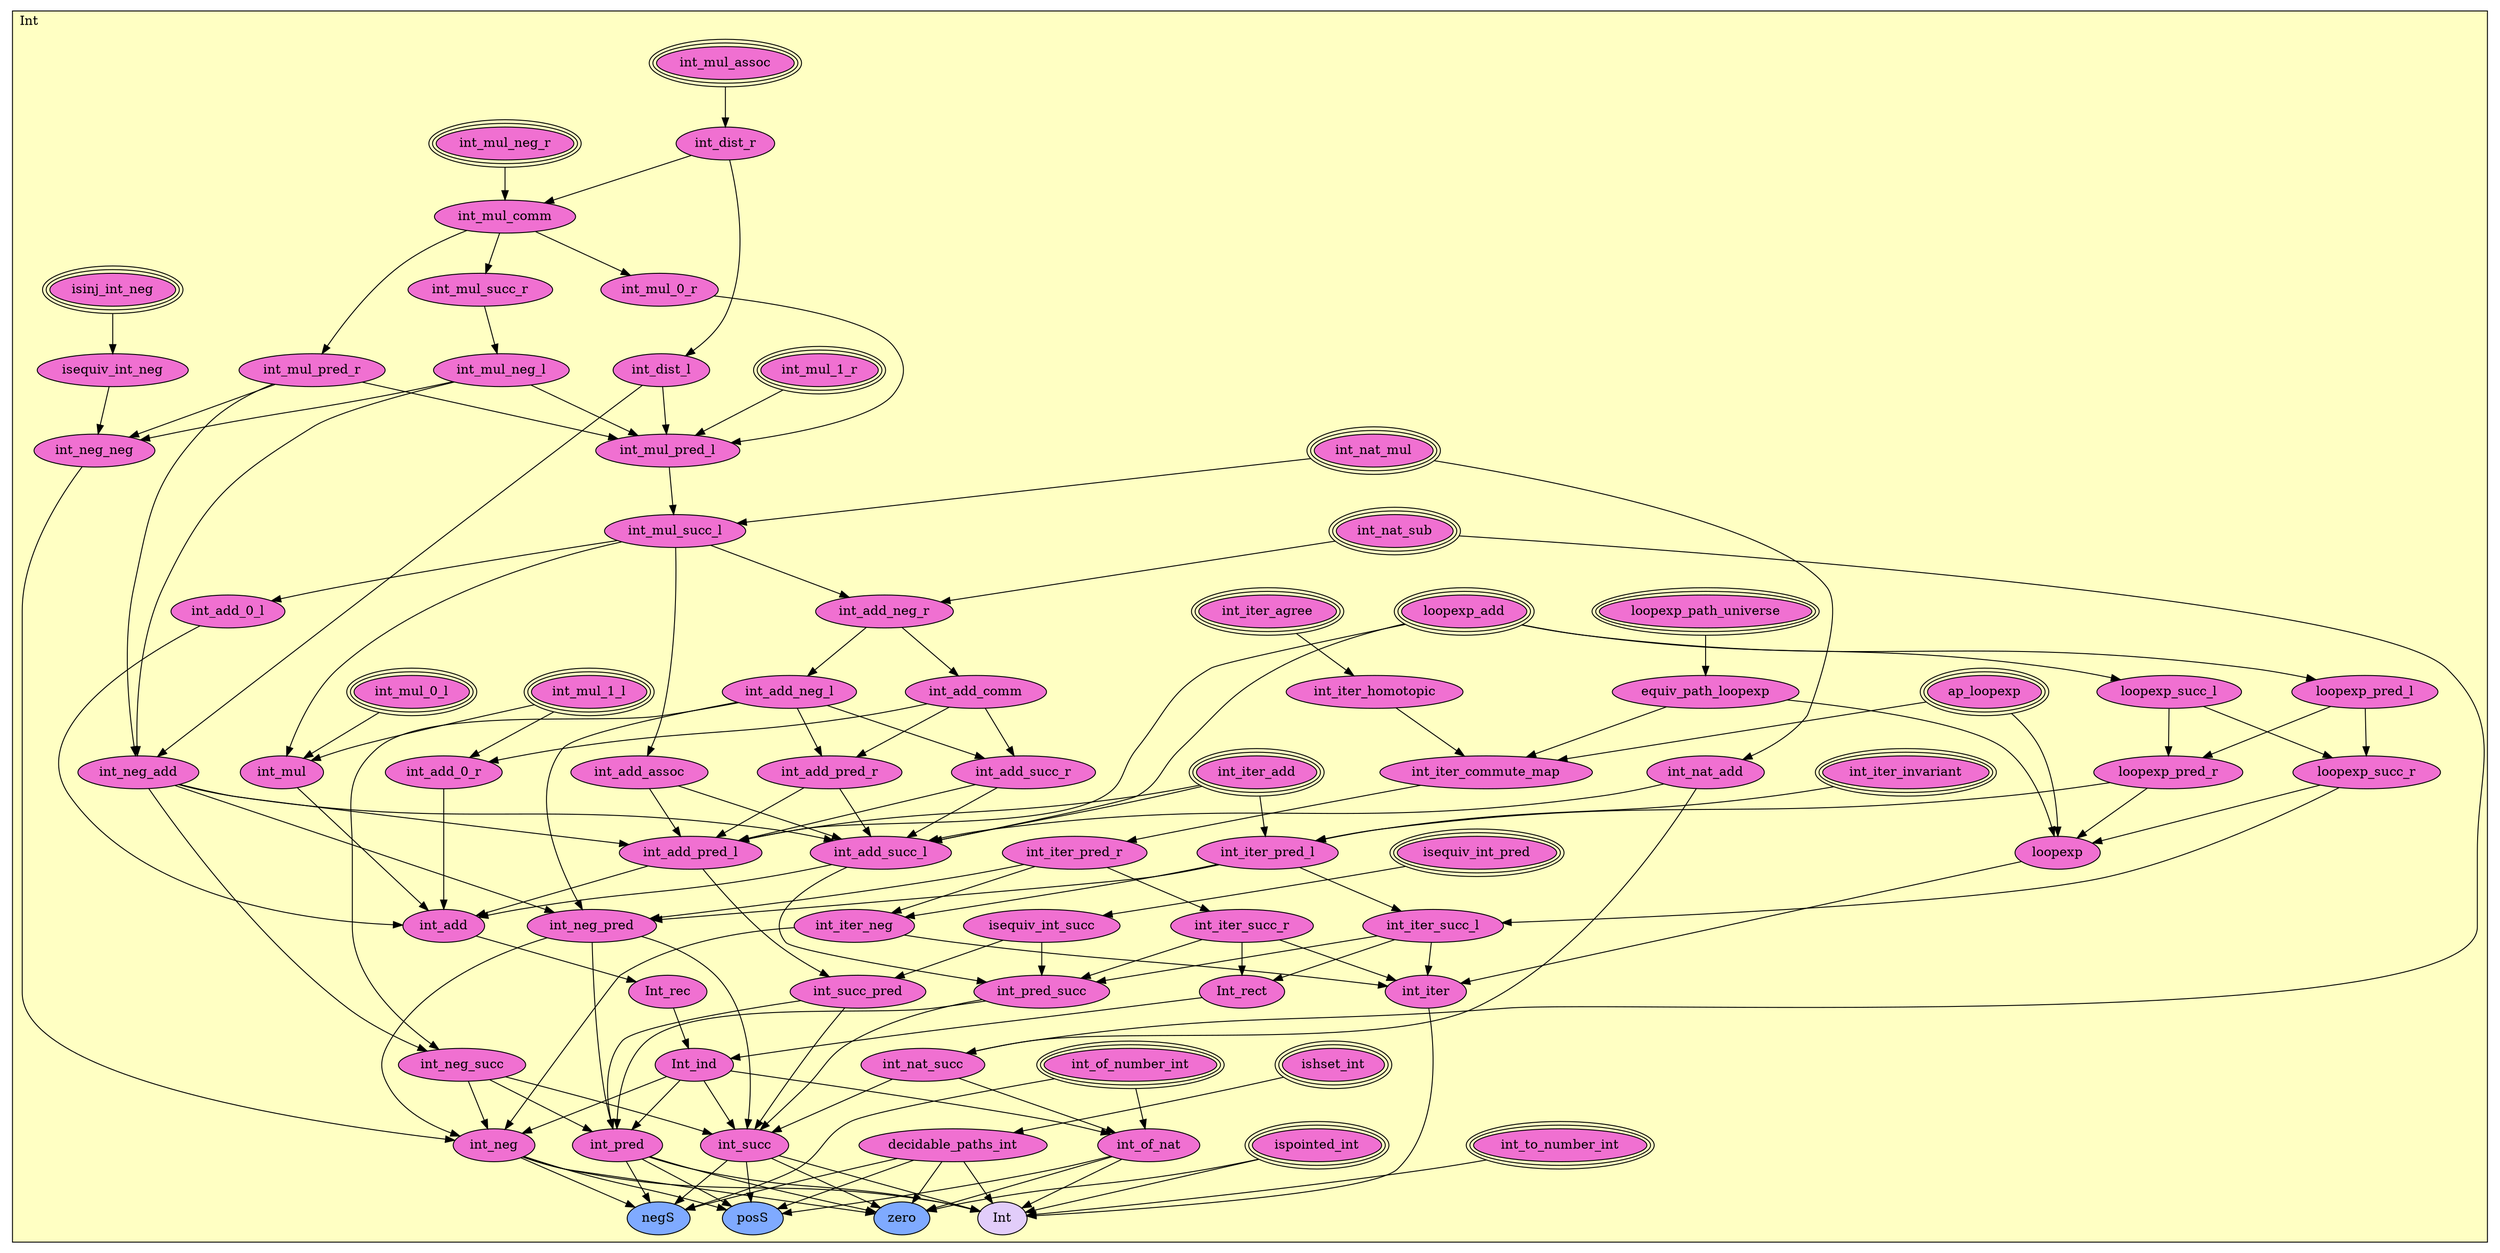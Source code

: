 digraph HoTT_Spaces_Int {
  graph [ratio=0.5]
  node [style=filled]
Int_int_nat_mul [label="int_nat_mul", URL=<Int.html#int_nat_mul>, peripheries=3, fillcolor="#F070D1"] ;
Int_int_nat_sub [label="int_nat_sub", URL=<Int.html#int_nat_sub>, peripheries=3, fillcolor="#F070D1"] ;
Int_int_nat_add [label="int_nat_add", URL=<Int.html#int_nat_add>, fillcolor="#F070D1"] ;
Int_int_nat_succ [label="int_nat_succ", URL=<Int.html#int_nat_succ>, fillcolor="#F070D1"] ;
Int_loopexp_path_universe [label="loopexp_path_universe", URL=<Int.html#loopexp_path_universe>, peripheries=3, fillcolor="#F070D1"] ;
Int_equiv_path_loopexp [label="equiv_path_loopexp", URL=<Int.html#equiv_path_loopexp>, fillcolor="#F070D1"] ;
Int_loopexp_add [label="loopexp_add", URL=<Int.html#loopexp_add>, peripheries=3, fillcolor="#F070D1"] ;
Int_ap_loopexp [label="ap_loopexp", URL=<Int.html#ap_loopexp>, peripheries=3, fillcolor="#F070D1"] ;
Int_loopexp_pred_l [label="loopexp_pred_l", URL=<Int.html#loopexp_pred_l>, fillcolor="#F070D1"] ;
Int_loopexp_succ_l [label="loopexp_succ_l", URL=<Int.html#loopexp_succ_l>, fillcolor="#F070D1"] ;
Int_loopexp_pred_r [label="loopexp_pred_r", URL=<Int.html#loopexp_pred_r>, fillcolor="#F070D1"] ;
Int_loopexp_succ_r [label="loopexp_succ_r", URL=<Int.html#loopexp_succ_r>, fillcolor="#F070D1"] ;
Int_loopexp [label="loopexp", URL=<Int.html#loopexp>, fillcolor="#F070D1"] ;
Int_int_iter_invariant [label="int_iter_invariant", URL=<Int.html#int_iter_invariant>, peripheries=3, fillcolor="#F070D1"] ;
Int_int_iter_agree [label="int_iter_agree", URL=<Int.html#int_iter_agree>, peripheries=3, fillcolor="#F070D1"] ;
Int_int_iter_homotopic [label="int_iter_homotopic", URL=<Int.html#int_iter_homotopic>, fillcolor="#F070D1"] ;
Int_int_iter_commute_map [label="int_iter_commute_map", URL=<Int.html#int_iter_commute_map>, fillcolor="#F070D1"] ;
Int_int_iter_add [label="int_iter_add", URL=<Int.html#int_iter_add>, peripheries=3, fillcolor="#F070D1"] ;
Int_int_iter_pred_r [label="int_iter_pred_r", URL=<Int.html#int_iter_pred_r>, fillcolor="#F070D1"] ;
Int_int_iter_pred_l [label="int_iter_pred_l", URL=<Int.html#int_iter_pred_l>, fillcolor="#F070D1"] ;
Int_int_iter_succ_r [label="int_iter_succ_r", URL=<Int.html#int_iter_succ_r>, fillcolor="#F070D1"] ;
Int_int_iter_succ_l [label="int_iter_succ_l", URL=<Int.html#int_iter_succ_l>, fillcolor="#F070D1"] ;
Int_int_iter_neg [label="int_iter_neg", URL=<Int.html#int_iter_neg>, fillcolor="#F070D1"] ;
Int_int_iter [label="int_iter", URL=<Int.html#int_iter>, fillcolor="#F070D1"] ;
Int_int_mul_assoc [label="int_mul_assoc", URL=<Int.html#int_mul_assoc>, peripheries=3, fillcolor="#F070D1"] ;
Int_int_dist_r [label="int_dist_r", URL=<Int.html#int_dist_r>, fillcolor="#F070D1"] ;
Int_int_dist_l [label="int_dist_l", URL=<Int.html#int_dist_l>, fillcolor="#F070D1"] ;
Int_int_mul_neg_r [label="int_mul_neg_r", URL=<Int.html#int_mul_neg_r>, peripheries=3, fillcolor="#F070D1"] ;
Int_int_mul_comm [label="int_mul_comm", URL=<Int.html#int_mul_comm>, fillcolor="#F070D1"] ;
Int_int_mul_pred_r [label="int_mul_pred_r", URL=<Int.html#int_mul_pred_r>, fillcolor="#F070D1"] ;
Int_int_mul_succ_r [label="int_mul_succ_r", URL=<Int.html#int_mul_succ_r>, fillcolor="#F070D1"] ;
Int_int_mul_neg_l [label="int_mul_neg_l", URL=<Int.html#int_mul_neg_l>, fillcolor="#F070D1"] ;
Int_int_mul_1_r [label="int_mul_1_r", URL=<Int.html#int_mul_1_r>, peripheries=3, fillcolor="#F070D1"] ;
Int_int_mul_1_l [label="int_mul_1_l", URL=<Int.html#int_mul_1_l>, peripheries=3, fillcolor="#F070D1"] ;
Int_int_mul_0_r [label="int_mul_0_r", URL=<Int.html#int_mul_0_r>, fillcolor="#F070D1"] ;
Int_int_mul_0_l [label="int_mul_0_l", URL=<Int.html#int_mul_0_l>, peripheries=3, fillcolor="#F070D1"] ;
Int_int_mul_pred_l [label="int_mul_pred_l", URL=<Int.html#int_mul_pred_l>, fillcolor="#F070D1"] ;
Int_int_mul_succ_l [label="int_mul_succ_l", URL=<Int.html#int_mul_succ_l>, fillcolor="#F070D1"] ;
Int_int_neg_add [label="int_neg_add", URL=<Int.html#int_neg_add>, fillcolor="#F070D1"] ;
Int_int_add_neg_r [label="int_add_neg_r", URL=<Int.html#int_add_neg_r>, fillcolor="#F070D1"] ;
Int_int_add_neg_l [label="int_add_neg_l", URL=<Int.html#int_add_neg_l>, fillcolor="#F070D1"] ;
Int_int_add_assoc [label="int_add_assoc", URL=<Int.html#int_add_assoc>, fillcolor="#F070D1"] ;
Int_int_add_comm [label="int_add_comm", URL=<Int.html#int_add_comm>, fillcolor="#F070D1"] ;
Int_int_add_pred_r [label="int_add_pred_r", URL=<Int.html#int_add_pred_r>, fillcolor="#F070D1"] ;
Int_int_add_succ_r [label="int_add_succ_r", URL=<Int.html#int_add_succ_r>, fillcolor="#F070D1"] ;
Int_int_add_pred_l [label="int_add_pred_l", URL=<Int.html#int_add_pred_l>, fillcolor="#F070D1"] ;
Int_int_add_succ_l [label="int_add_succ_l", URL=<Int.html#int_add_succ_l>, fillcolor="#F070D1"] ;
Int_int_add_0_r [label="int_add_0_r", URL=<Int.html#int_add_0_r>, fillcolor="#F070D1"] ;
Int_int_add_0_l [label="int_add_0_l", URL=<Int.html#int_add_0_l>, fillcolor="#F070D1"] ;
Int_isequiv_int_pred [label="isequiv_int_pred", URL=<Int.html#isequiv_int_pred>, peripheries=3, fillcolor="#F070D1"] ;
Int_isequiv_int_succ [label="isequiv_int_succ", URL=<Int.html#isequiv_int_succ>, fillcolor="#F070D1"] ;
Int_int_succ_pred [label="int_succ_pred", URL=<Int.html#int_succ_pred>, fillcolor="#F070D1"] ;
Int_int_pred_succ [label="int_pred_succ", URL=<Int.html#int_pred_succ>, fillcolor="#F070D1"] ;
Int_int_neg_pred [label="int_neg_pred", URL=<Int.html#int_neg_pred>, fillcolor="#F070D1"] ;
Int_int_neg_succ [label="int_neg_succ", URL=<Int.html#int_neg_succ>, fillcolor="#F070D1"] ;
Int_isinj_int_neg [label="isinj_int_neg", URL=<Int.html#isinj_int_neg>, peripheries=3, fillcolor="#F070D1"] ;
Int_isequiv_int_neg [label="isequiv_int_neg", URL=<Int.html#isequiv_int_neg>, fillcolor="#F070D1"] ;
Int_int_neg_neg [label="int_neg_neg", URL=<Int.html#int_neg_neg>, fillcolor="#F070D1"] ;
Int_int_mul [label="int_mul", URL=<Int.html#int_mul>, fillcolor="#F070D1"] ;
Int_int_add [label="int_add", URL=<Int.html#int_add>, fillcolor="#F070D1"] ;
Int_ispointed_int [label="ispointed_int", URL=<Int.html#ispointed_int>, peripheries=3, fillcolor="#F070D1"] ;
Int_ishset_int [label="ishset_int", URL=<Int.html#ishset_int>, peripheries=3, fillcolor="#F070D1"] ;
Int_decidable_paths_int [label="decidable_paths_int", URL=<Int.html#decidable_paths_int>, fillcolor="#F070D1"] ;
Int_Int_rec [label="Int_rec", URL=<Int.html#Int_rec>, fillcolor="#F070D1"] ;
Int_Int_rect [label="Int_rect", URL=<Int.html#Int_rect>, fillcolor="#F070D1"] ;
Int_Int_ind [label="Int_ind", URL=<Int.html#Int_ind>, fillcolor="#F070D1"] ;
Int_int_neg [label="int_neg", URL=<Int.html#int_neg>, fillcolor="#F070D1"] ;
Int_int_pred [label="int_pred", URL=<Int.html#int_pred>, fillcolor="#F070D1"] ;
Int_int_succ [label="int_succ", URL=<Int.html#int_succ>, fillcolor="#F070D1"] ;
Int_int_of_number_int [label="int_of_number_int", URL=<Int.html#int_of_number_int>, peripheries=3, fillcolor="#F070D1"] ;
Int_int_to_number_int [label="int_to_number_int", URL=<Int.html#int_to_number_int>, peripheries=3, fillcolor="#F070D1"] ;
Int_int_of_nat [label="int_of_nat", URL=<Int.html#int_of_nat>, fillcolor="#F070D1"] ;
Int_posS [label="posS", URL=<Int.html#posS>, fillcolor="#7FAAFF"] ;
Int_zero [label="zero", URL=<Int.html#zero>, fillcolor="#7FAAFF"] ;
Int_negS [label="negS", URL=<Int.html#negS>, fillcolor="#7FAAFF"] ;
Int_Int [label="Int", URL=<Int.html#Int>, fillcolor="#E2CDFA"] ;
  Int_int_nat_mul -> Int_int_nat_add [] ;
  Int_int_nat_mul -> Int_int_mul_succ_l [] ;
  Int_int_nat_sub -> Int_int_nat_succ [] ;
  Int_int_nat_sub -> Int_int_add_neg_r [] ;
  Int_int_nat_add -> Int_int_nat_succ [] ;
  Int_int_nat_add -> Int_int_add_succ_l [] ;
  Int_int_nat_succ -> Int_int_succ [] ;
  Int_int_nat_succ -> Int_int_of_nat [] ;
  Int_loopexp_path_universe -> Int_equiv_path_loopexp [] ;
  Int_equiv_path_loopexp -> Int_loopexp [] ;
  Int_equiv_path_loopexp -> Int_int_iter_commute_map [] ;
  Int_loopexp_add -> Int_loopexp_pred_l [] ;
  Int_loopexp_add -> Int_loopexp_succ_l [] ;
  Int_loopexp_add -> Int_int_add_pred_l [] ;
  Int_loopexp_add -> Int_int_add_succ_l [] ;
  Int_ap_loopexp -> Int_loopexp [] ;
  Int_ap_loopexp -> Int_int_iter_commute_map [] ;
  Int_loopexp_pred_l -> Int_loopexp_pred_r [] ;
  Int_loopexp_pred_l -> Int_loopexp_succ_r [] ;
  Int_loopexp_succ_l -> Int_loopexp_pred_r [] ;
  Int_loopexp_succ_l -> Int_loopexp_succ_r [] ;
  Int_loopexp_pred_r -> Int_loopexp [] ;
  Int_loopexp_pred_r -> Int_int_iter_pred_l [] ;
  Int_loopexp_succ_r -> Int_loopexp [] ;
  Int_loopexp_succ_r -> Int_int_iter_succ_l [] ;
  Int_loopexp -> Int_int_iter [] ;
  Int_int_iter_invariant -> Int_int_iter_pred_l [] ;
  Int_int_iter_agree -> Int_int_iter_homotopic [] ;
  Int_int_iter_homotopic -> Int_int_iter_commute_map [] ;
  Int_int_iter_commute_map -> Int_int_iter_pred_r [] ;
  Int_int_iter_add -> Int_int_iter_pred_l [] ;
  Int_int_iter_add -> Int_int_add_pred_l [] ;
  Int_int_iter_add -> Int_int_add_succ_l [] ;
  Int_int_iter_pred_r -> Int_int_iter_succ_r [] ;
  Int_int_iter_pred_r -> Int_int_iter_neg [] ;
  Int_int_iter_pred_r -> Int_int_neg_pred [] ;
  Int_int_iter_pred_l -> Int_int_iter_succ_l [] ;
  Int_int_iter_pred_l -> Int_int_iter_neg [] ;
  Int_int_iter_pred_l -> Int_int_neg_pred [] ;
  Int_int_iter_succ_r -> Int_int_iter [] ;
  Int_int_iter_succ_r -> Int_int_pred_succ [] ;
  Int_int_iter_succ_r -> Int_Int_rect [] ;
  Int_int_iter_succ_l -> Int_int_iter [] ;
  Int_int_iter_succ_l -> Int_int_pred_succ [] ;
  Int_int_iter_succ_l -> Int_Int_rect [] ;
  Int_int_iter_neg -> Int_int_iter [] ;
  Int_int_iter_neg -> Int_int_neg [] ;
  Int_int_iter -> Int_Int [] ;
  Int_int_mul_assoc -> Int_int_dist_r [] ;
  Int_int_dist_r -> Int_int_dist_l [] ;
  Int_int_dist_r -> Int_int_mul_comm [] ;
  Int_int_dist_l -> Int_int_mul_pred_l [] ;
  Int_int_dist_l -> Int_int_neg_add [] ;
  Int_int_mul_neg_r -> Int_int_mul_comm [] ;
  Int_int_mul_comm -> Int_int_mul_pred_r [] ;
  Int_int_mul_comm -> Int_int_mul_succ_r [] ;
  Int_int_mul_comm -> Int_int_mul_0_r [] ;
  Int_int_mul_pred_r -> Int_int_mul_pred_l [] ;
  Int_int_mul_pred_r -> Int_int_neg_add [] ;
  Int_int_mul_pred_r -> Int_int_neg_neg [] ;
  Int_int_mul_succ_r -> Int_int_mul_neg_l [] ;
  Int_int_mul_neg_l -> Int_int_mul_pred_l [] ;
  Int_int_mul_neg_l -> Int_int_neg_add [] ;
  Int_int_mul_neg_l -> Int_int_neg_neg [] ;
  Int_int_mul_1_r -> Int_int_mul_pred_l [] ;
  Int_int_mul_1_l -> Int_int_add_0_r [] ;
  Int_int_mul_1_l -> Int_int_mul [] ;
  Int_int_mul_0_r -> Int_int_mul_pred_l [] ;
  Int_int_mul_0_l -> Int_int_mul [] ;
  Int_int_mul_pred_l -> Int_int_mul_succ_l [] ;
  Int_int_mul_succ_l -> Int_int_add_neg_r [] ;
  Int_int_mul_succ_l -> Int_int_add_assoc [] ;
  Int_int_mul_succ_l -> Int_int_add_0_l [] ;
  Int_int_mul_succ_l -> Int_int_mul [] ;
  Int_int_neg_add -> Int_int_add_pred_l [] ;
  Int_int_neg_add -> Int_int_add_succ_l [] ;
  Int_int_neg_add -> Int_int_neg_pred [] ;
  Int_int_neg_add -> Int_int_neg_succ [] ;
  Int_int_add_neg_r -> Int_int_add_neg_l [] ;
  Int_int_add_neg_r -> Int_int_add_comm [] ;
  Int_int_add_neg_l -> Int_int_add_pred_r [] ;
  Int_int_add_neg_l -> Int_int_add_succ_r [] ;
  Int_int_add_neg_l -> Int_int_neg_pred [] ;
  Int_int_add_neg_l -> Int_int_neg_succ [] ;
  Int_int_add_assoc -> Int_int_add_pred_l [] ;
  Int_int_add_assoc -> Int_int_add_succ_l [] ;
  Int_int_add_comm -> Int_int_add_pred_r [] ;
  Int_int_add_comm -> Int_int_add_succ_r [] ;
  Int_int_add_comm -> Int_int_add_0_r [] ;
  Int_int_add_pred_r -> Int_int_add_pred_l [] ;
  Int_int_add_pred_r -> Int_int_add_succ_l [] ;
  Int_int_add_succ_r -> Int_int_add_pred_l [] ;
  Int_int_add_succ_r -> Int_int_add_succ_l [] ;
  Int_int_add_pred_l -> Int_int_succ_pred [] ;
  Int_int_add_pred_l -> Int_int_add [] ;
  Int_int_add_succ_l -> Int_int_pred_succ [] ;
  Int_int_add_succ_l -> Int_int_add [] ;
  Int_int_add_0_r -> Int_int_add [] ;
  Int_int_add_0_l -> Int_int_add [] ;
  Int_isequiv_int_pred -> Int_isequiv_int_succ [] ;
  Int_isequiv_int_succ -> Int_int_succ_pred [] ;
  Int_isequiv_int_succ -> Int_int_pred_succ [] ;
  Int_int_succ_pred -> Int_int_pred [] ;
  Int_int_succ_pred -> Int_int_succ [] ;
  Int_int_pred_succ -> Int_int_pred [] ;
  Int_int_pred_succ -> Int_int_succ [] ;
  Int_int_neg_pred -> Int_int_neg [] ;
  Int_int_neg_pred -> Int_int_pred [] ;
  Int_int_neg_pred -> Int_int_succ [] ;
  Int_int_neg_succ -> Int_int_neg [] ;
  Int_int_neg_succ -> Int_int_pred [] ;
  Int_int_neg_succ -> Int_int_succ [] ;
  Int_isinj_int_neg -> Int_isequiv_int_neg [] ;
  Int_isequiv_int_neg -> Int_int_neg_neg [] ;
  Int_int_neg_neg -> Int_int_neg [] ;
  Int_int_mul -> Int_int_add [] ;
  Int_int_add -> Int_Int_rec [] ;
  Int_ispointed_int -> Int_zero [] ;
  Int_ispointed_int -> Int_Int [] ;
  Int_ishset_int -> Int_decidable_paths_int [] ;
  Int_decidable_paths_int -> Int_posS [] ;
  Int_decidable_paths_int -> Int_zero [] ;
  Int_decidable_paths_int -> Int_negS [] ;
  Int_decidable_paths_int -> Int_Int [] ;
  Int_Int_rec -> Int_Int_ind [] ;
  Int_Int_rect -> Int_Int_ind [] ;
  Int_Int_ind -> Int_int_neg [] ;
  Int_Int_ind -> Int_int_pred [] ;
  Int_Int_ind -> Int_int_succ [] ;
  Int_Int_ind -> Int_int_of_nat [] ;
  Int_int_neg -> Int_posS [] ;
  Int_int_neg -> Int_zero [] ;
  Int_int_neg -> Int_negS [] ;
  Int_int_neg -> Int_Int [] ;
  Int_int_pred -> Int_posS [] ;
  Int_int_pred -> Int_zero [] ;
  Int_int_pred -> Int_negS [] ;
  Int_int_pred -> Int_Int [] ;
  Int_int_succ -> Int_posS [] ;
  Int_int_succ -> Int_zero [] ;
  Int_int_succ -> Int_negS [] ;
  Int_int_succ -> Int_Int [] ;
  Int_int_of_number_int -> Int_int_of_nat [] ;
  Int_int_of_number_int -> Int_negS [] ;
  Int_int_to_number_int -> Int_Int [] ;
  Int_int_of_nat -> Int_posS [] ;
  Int_int_of_nat -> Int_zero [] ;
  Int_int_of_nat -> Int_Int [] ;
subgraph cluster_Int { label="Int"; fillcolor="#FFFFC3"; labeljust=l; style=filled 
Int_Int; Int_negS; Int_zero; Int_posS; Int_int_of_nat; Int_int_to_number_int; Int_int_of_number_int; Int_int_succ; Int_int_pred; Int_int_neg; Int_Int_ind; Int_Int_rect; Int_Int_rec; Int_decidable_paths_int; Int_ishset_int; Int_ispointed_int; Int_int_add; Int_int_mul; Int_int_neg_neg; Int_isequiv_int_neg; Int_isinj_int_neg; Int_int_neg_succ; Int_int_neg_pred; Int_int_pred_succ; Int_int_succ_pred; Int_isequiv_int_succ; Int_isequiv_int_pred; Int_int_add_0_l; Int_int_add_0_r; Int_int_add_succ_l; Int_int_add_pred_l; Int_int_add_succ_r; Int_int_add_pred_r; Int_int_add_comm; Int_int_add_assoc; Int_int_add_neg_l; Int_int_add_neg_r; Int_int_neg_add; Int_int_mul_succ_l; Int_int_mul_pred_l; Int_int_mul_0_l; Int_int_mul_0_r; Int_int_mul_1_l; Int_int_mul_1_r; Int_int_mul_neg_l; Int_int_mul_succ_r; Int_int_mul_pred_r; Int_int_mul_comm; Int_int_mul_neg_r; Int_int_dist_l; Int_int_dist_r; Int_int_mul_assoc; Int_int_iter; Int_int_iter_neg; Int_int_iter_succ_l; Int_int_iter_succ_r; Int_int_iter_pred_l; Int_int_iter_pred_r; Int_int_iter_add; Int_int_iter_commute_map; Int_int_iter_homotopic; Int_int_iter_agree; Int_int_iter_invariant; Int_loopexp; Int_loopexp_succ_r; Int_loopexp_pred_r; Int_loopexp_succ_l; Int_loopexp_pred_l; Int_ap_loopexp; Int_loopexp_add; Int_equiv_path_loopexp; Int_loopexp_path_universe; Int_int_nat_succ; Int_int_nat_add; Int_int_nat_sub; Int_int_nat_mul; };
} /* END */
